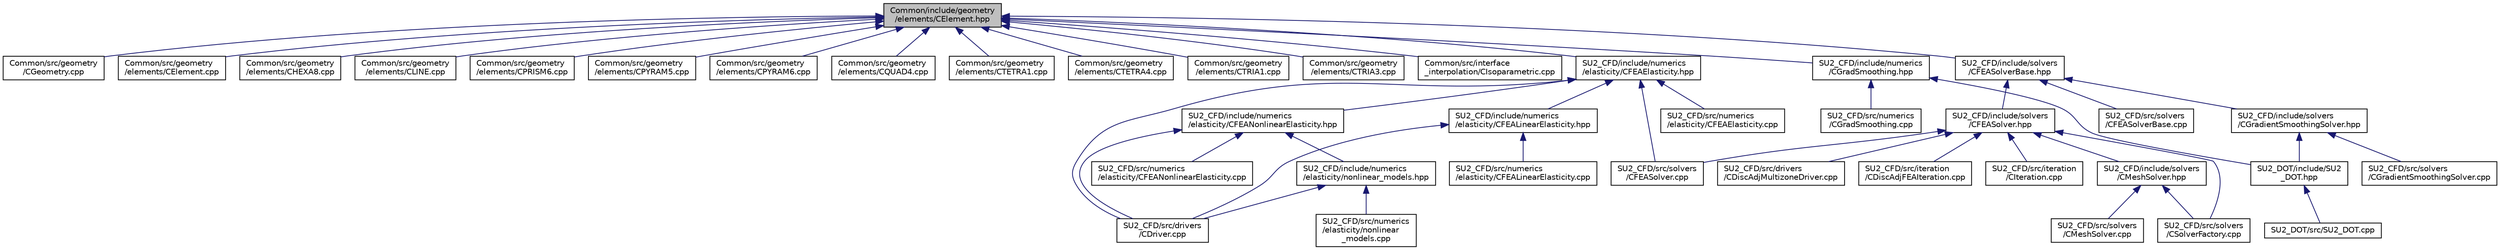 digraph "Common/include/geometry/elements/CElement.hpp"
{
 // LATEX_PDF_SIZE
  edge [fontname="Helvetica",fontsize="10",labelfontname="Helvetica",labelfontsize="10"];
  node [fontname="Helvetica",fontsize="10",shape=record];
  Node1 [label="Common/include/geometry\l/elements/CElement.hpp",height=0.2,width=0.4,color="black", fillcolor="grey75", style="filled", fontcolor="black",tooltip="Main header of the Finite Element structure declaring the abstract interface and the available finite..."];
  Node1 -> Node2 [dir="back",color="midnightblue",fontsize="10",style="solid",fontname="Helvetica"];
  Node2 [label="Common/src/geometry\l/CGeometry.cpp",height=0.2,width=0.4,color="black", fillcolor="white", style="filled",URL="$CGeometry_8cpp.html",tooltip="Implementation of the base geometry class."];
  Node1 -> Node3 [dir="back",color="midnightblue",fontsize="10",style="solid",fontname="Helvetica"];
  Node3 [label="Common/src/geometry\l/elements/CElement.cpp",height=0.2,width=0.4,color="black", fillcolor="white", style="filled",URL="$CElement_8cpp.html",tooltip="Definition of the Finite Element structure (elements)"];
  Node1 -> Node4 [dir="back",color="midnightblue",fontsize="10",style="solid",fontname="Helvetica"];
  Node4 [label="Common/src/geometry\l/elements/CHEXA8.cpp",height=0.2,width=0.4,color="black", fillcolor="white", style="filled",URL="$CHEXA8_8cpp.html",tooltip="Definition of 8-node hexa element with 8 Gauss points."];
  Node1 -> Node5 [dir="back",color="midnightblue",fontsize="10",style="solid",fontname="Helvetica"];
  Node5 [label="Common/src/geometry\l/elements/CLINE.cpp",height=0.2,width=0.4,color="black", fillcolor="white", style="filled",URL="$CLINE_8cpp.html",tooltip="Definition of the 2-node line element with two Gauss points."];
  Node1 -> Node6 [dir="back",color="midnightblue",fontsize="10",style="solid",fontname="Helvetica"];
  Node6 [label="Common/src/geometry\l/elements/CPRISM6.cpp",height=0.2,width=0.4,color="black", fillcolor="white", style="filled",URL="$CPRISM6_8cpp.html",tooltip="Definition of the 6-node triangular prism element with 6 Gauss points."];
  Node1 -> Node7 [dir="back",color="midnightblue",fontsize="10",style="solid",fontname="Helvetica"];
  Node7 [label="Common/src/geometry\l/elements/CPYRAM5.cpp",height=0.2,width=0.4,color="black", fillcolor="white", style="filled",URL="$CPYRAM5_8cpp.html",tooltip="Definition of 5-node pyramid element with 5 Gauss points."];
  Node1 -> Node8 [dir="back",color="midnightblue",fontsize="10",style="solid",fontname="Helvetica"];
  Node8 [label="Common/src/geometry\l/elements/CPYRAM6.cpp",height=0.2,width=0.4,color="black", fillcolor="white", style="filled",URL="$CPYRAM6_8cpp.html",tooltip="Definition of 5-node pyramid element with 6 Gauss points."];
  Node1 -> Node9 [dir="back",color="midnightblue",fontsize="10",style="solid",fontname="Helvetica"];
  Node9 [label="Common/src/geometry\l/elements/CQUAD4.cpp",height=0.2,width=0.4,color="black", fillcolor="white", style="filled",URL="$CQUAD4_8cpp.html",tooltip="Definition of the 4-node quadrilateral element with 4 Gauss points."];
  Node1 -> Node10 [dir="back",color="midnightblue",fontsize="10",style="solid",fontname="Helvetica"];
  Node10 [label="Common/src/geometry\l/elements/CTETRA1.cpp",height=0.2,width=0.4,color="black", fillcolor="white", style="filled",URL="$CTETRA1_8cpp.html",tooltip="Definition of 4-node tetra element with 1 Gauss point."];
  Node1 -> Node11 [dir="back",color="midnightblue",fontsize="10",style="solid",fontname="Helvetica"];
  Node11 [label="Common/src/geometry\l/elements/CTETRA4.cpp",height=0.2,width=0.4,color="black", fillcolor="white", style="filled",URL="$CTETRA4_8cpp.html",tooltip="Definition of 4-node tetrahedral element with 4 Gauss point."];
  Node1 -> Node12 [dir="back",color="midnightblue",fontsize="10",style="solid",fontname="Helvetica"];
  Node12 [label="Common/src/geometry\l/elements/CTRIA1.cpp",height=0.2,width=0.4,color="black", fillcolor="white", style="filled",URL="$CTRIA1_8cpp.html",tooltip="Definition of the 3-node triangular element with one Gauss point."];
  Node1 -> Node13 [dir="back",color="midnightblue",fontsize="10",style="solid",fontname="Helvetica"];
  Node13 [label="Common/src/geometry\l/elements/CTRIA3.cpp",height=0.2,width=0.4,color="black", fillcolor="white", style="filled",URL="$CTRIA3_8cpp.html",tooltip="Definition of the 3-node triangular element with three Gauss points."];
  Node1 -> Node14 [dir="back",color="midnightblue",fontsize="10",style="solid",fontname="Helvetica"];
  Node14 [label="Common/src/interface\l_interpolation/CIsoparametric.cpp",height=0.2,width=0.4,color="black", fillcolor="white", style="filled",URL="$CIsoparametric_8cpp.html",tooltip="Implementation isoparametric interpolation (using FE shape functions)."];
  Node1 -> Node15 [dir="back",color="midnightblue",fontsize="10",style="solid",fontname="Helvetica"];
  Node15 [label="SU2_CFD/include/numerics\l/CGradSmoothing.hpp",height=0.2,width=0.4,color="black", fillcolor="white", style="filled",URL="$CGradSmoothing_8hpp.html",tooltip="Declarations and inlines of the numerics class for gradient smoothing."];
  Node15 -> Node16 [dir="back",color="midnightblue",fontsize="10",style="solid",fontname="Helvetica"];
  Node16 [label="SU2_CFD/src/numerics\l/CGradSmoothing.cpp",height=0.2,width=0.4,color="black", fillcolor="white", style="filled",URL="$CGradSmoothing_8cpp.html",tooltip="Numerics for gradient smoothing problems."];
  Node15 -> Node17 [dir="back",color="midnightblue",fontsize="10",style="solid",fontname="Helvetica"];
  Node17 [label="SU2_DOT/include/SU2\l_DOT.hpp",height=0.2,width=0.4,color="black", fillcolor="white", style="filled",URL="$SU2__DOT_8hpp.html",tooltip="Headers of the main subroutines of the code SU2_DOT. The subroutines and functions are in the SU2_DOT..."];
  Node17 -> Node18 [dir="back",color="midnightblue",fontsize="10",style="solid",fontname="Helvetica"];
  Node18 [label="SU2_DOT/src/SU2_DOT.cpp",height=0.2,width=0.4,color="black", fillcolor="white", style="filled",URL="$SU2__DOT_8cpp.html",tooltip="Main file of the Gradient Projection Code (SU2_DOT)."];
  Node1 -> Node19 [dir="back",color="midnightblue",fontsize="10",style="solid",fontname="Helvetica"];
  Node19 [label="SU2_CFD/include/numerics\l/elasticity/CFEAElasticity.hpp",height=0.2,width=0.4,color="black", fillcolor="white", style="filled",URL="$CFEAElasticity_8hpp.html",tooltip="Declaration and inlines of the base class for elasticity problems."];
  Node19 -> Node20 [dir="back",color="midnightblue",fontsize="10",style="solid",fontname="Helvetica"];
  Node20 [label="SU2_CFD/include/numerics\l/elasticity/CFEALinearElasticity.hpp",height=0.2,width=0.4,color="black", fillcolor="white", style="filled",URL="$CFEALinearElasticity_8hpp.html",tooltip="Declaration and inlines of the linear elasticity FE numerics class."];
  Node20 -> Node21 [dir="back",color="midnightblue",fontsize="10",style="solid",fontname="Helvetica"];
  Node21 [label="SU2_CFD/src/drivers\l/CDriver.cpp",height=0.2,width=0.4,color="black", fillcolor="white", style="filled",URL="$CDriver_8cpp.html",tooltip="The main subroutines for driving single or multi-zone problems."];
  Node20 -> Node22 [dir="back",color="midnightblue",fontsize="10",style="solid",fontname="Helvetica"];
  Node22 [label="SU2_CFD/src/numerics\l/elasticity/CFEALinearElasticity.cpp",height=0.2,width=0.4,color="black", fillcolor="white", style="filled",URL="$CFEALinearElasticity_8cpp.html",tooltip="Classes for linear elasticity problems."];
  Node19 -> Node23 [dir="back",color="midnightblue",fontsize="10",style="solid",fontname="Helvetica"];
  Node23 [label="SU2_CFD/include/numerics\l/elasticity/CFEANonlinearElasticity.hpp",height=0.2,width=0.4,color="black", fillcolor="white", style="filled",URL="$CFEANonlinearElasticity_8hpp.html",tooltip="Declaration and inlines of the nonlinear elasticity FE numerics class."];
  Node23 -> Node24 [dir="back",color="midnightblue",fontsize="10",style="solid",fontname="Helvetica"];
  Node24 [label="SU2_CFD/include/numerics\l/elasticity/nonlinear_models.hpp",height=0.2,width=0.4,color="black", fillcolor="white", style="filled",URL="$nonlinear__models_8hpp.html",tooltip="Declarations of nonlinear constitutive models."];
  Node24 -> Node21 [dir="back",color="midnightblue",fontsize="10",style="solid",fontname="Helvetica"];
  Node24 -> Node25 [dir="back",color="midnightblue",fontsize="10",style="solid",fontname="Helvetica"];
  Node25 [label="SU2_CFD/src/numerics\l/elasticity/nonlinear\l_models.cpp",height=0.2,width=0.4,color="black", fillcolor="white", style="filled",URL="$nonlinear__models_8cpp.html",tooltip="Definition of nonlinear constitutive models."];
  Node23 -> Node21 [dir="back",color="midnightblue",fontsize="10",style="solid",fontname="Helvetica"];
  Node23 -> Node26 [dir="back",color="midnightblue",fontsize="10",style="solid",fontname="Helvetica"];
  Node26 [label="SU2_CFD/src/numerics\l/elasticity/CFEANonlinearElasticity.cpp",height=0.2,width=0.4,color="black", fillcolor="white", style="filled",URL="$CFEANonlinearElasticity_8cpp.html",tooltip="This file contains the routines for setting the tangent matrix and residual of a FEM nonlinear elasti..."];
  Node19 -> Node21 [dir="back",color="midnightblue",fontsize="10",style="solid",fontname="Helvetica"];
  Node19 -> Node27 [dir="back",color="midnightblue",fontsize="10",style="solid",fontname="Helvetica"];
  Node27 [label="SU2_CFD/src/numerics\l/elasticity/CFEAElasticity.cpp",height=0.2,width=0.4,color="black", fillcolor="white", style="filled",URL="$CFEAElasticity_8cpp.html",tooltip="Base class for all elasticity problems."];
  Node19 -> Node28 [dir="back",color="midnightblue",fontsize="10",style="solid",fontname="Helvetica"];
  Node28 [label="SU2_CFD/src/solvers\l/CFEASolver.cpp",height=0.2,width=0.4,color="black", fillcolor="white", style="filled",URL="$CFEASolver_8cpp.html",tooltip="Main subroutines for solving direct FEM elasticity problems."];
  Node1 -> Node29 [dir="back",color="midnightblue",fontsize="10",style="solid",fontname="Helvetica"];
  Node29 [label="SU2_CFD/include/solvers\l/CFEASolverBase.hpp",height=0.2,width=0.4,color="black", fillcolor="white", style="filled",URL="$CFEASolverBase_8hpp.html",tooltip=" "];
  Node29 -> Node30 [dir="back",color="midnightblue",fontsize="10",style="solid",fontname="Helvetica"];
  Node30 [label="SU2_CFD/include/solvers\l/CFEASolver.hpp",height=0.2,width=0.4,color="black", fillcolor="white", style="filled",URL="$CFEASolver_8hpp.html",tooltip="Finite element solver for elasticity problems."];
  Node30 -> Node31 [dir="back",color="midnightblue",fontsize="10",style="solid",fontname="Helvetica"];
  Node31 [label="SU2_CFD/include/solvers\l/CMeshSolver.hpp",height=0.2,width=0.4,color="black", fillcolor="white", style="filled",URL="$CMeshSolver_8hpp.html",tooltip="Declaration and inlines of the class to compute the the discrete adjoint of the linear-elastic mesh s..."];
  Node31 -> Node32 [dir="back",color="midnightblue",fontsize="10",style="solid",fontname="Helvetica"];
  Node32 [label="SU2_CFD/src/solvers\l/CMeshSolver.cpp",height=0.2,width=0.4,color="black", fillcolor="white", style="filled",URL="$CMeshSolver_8cpp.html",tooltip="Main subroutines to solve moving meshes using a pseudo-linear elastic approach."];
  Node31 -> Node33 [dir="back",color="midnightblue",fontsize="10",style="solid",fontname="Helvetica"];
  Node33 [label="SU2_CFD/src/solvers\l/CSolverFactory.cpp",height=0.2,width=0.4,color="black", fillcolor="white", style="filled",URL="$CSolverFactory_8cpp.html",tooltip="Main subroutines for CSolverFactoryclass."];
  Node30 -> Node34 [dir="back",color="midnightblue",fontsize="10",style="solid",fontname="Helvetica"];
  Node34 [label="SU2_CFD/src/drivers\l/CDiscAdjMultizoneDriver.cpp",height=0.2,width=0.4,color="black", fillcolor="white", style="filled",URL="$CDiscAdjMultizoneDriver_8cpp.html",tooltip="The main subroutines for driving adjoint multi-zone problems."];
  Node30 -> Node35 [dir="back",color="midnightblue",fontsize="10",style="solid",fontname="Helvetica"];
  Node35 [label="SU2_CFD/src/iteration\l/CDiscAdjFEAIteration.cpp",height=0.2,width=0.4,color="black", fillcolor="white", style="filled",URL="$CDiscAdjFEAIteration_8cpp.html",tooltip="Main subroutines used by SU2_CFD."];
  Node30 -> Node36 [dir="back",color="midnightblue",fontsize="10",style="solid",fontname="Helvetica"];
  Node36 [label="SU2_CFD/src/iteration\l/CIteration.cpp",height=0.2,width=0.4,color="black", fillcolor="white", style="filled",URL="$CIteration_8cpp.html",tooltip=" "];
  Node30 -> Node28 [dir="back",color="midnightblue",fontsize="10",style="solid",fontname="Helvetica"];
  Node30 -> Node33 [dir="back",color="midnightblue",fontsize="10",style="solid",fontname="Helvetica"];
  Node29 -> Node37 [dir="back",color="midnightblue",fontsize="10",style="solid",fontname="Helvetica"];
  Node37 [label="SU2_CFD/include/solvers\l/CGradientSmoothingSolver.hpp",height=0.2,width=0.4,color="black", fillcolor="white", style="filled",URL="$CGradientSmoothingSolver_8hpp.html",tooltip="SOlver class for Sobolev smoothing of sensitivities."];
  Node37 -> Node38 [dir="back",color="midnightblue",fontsize="10",style="solid",fontname="Helvetica"];
  Node38 [label="SU2_CFD/src/solvers\l/CGradientSmoothingSolver.cpp",height=0.2,width=0.4,color="black", fillcolor="white", style="filled",URL="$CGradientSmoothingSolver_8cpp.html",tooltip=" "];
  Node37 -> Node17 [dir="back",color="midnightblue",fontsize="10",style="solid",fontname="Helvetica"];
  Node29 -> Node39 [dir="back",color="midnightblue",fontsize="10",style="solid",fontname="Helvetica"];
  Node39 [label="SU2_CFD/src/solvers\l/CFEASolverBase.cpp",height=0.2,width=0.4,color="black", fillcolor="white", style="filled",URL="$CFEASolverBase_8cpp.html",tooltip="Common class template for FEA solvers."];
}
